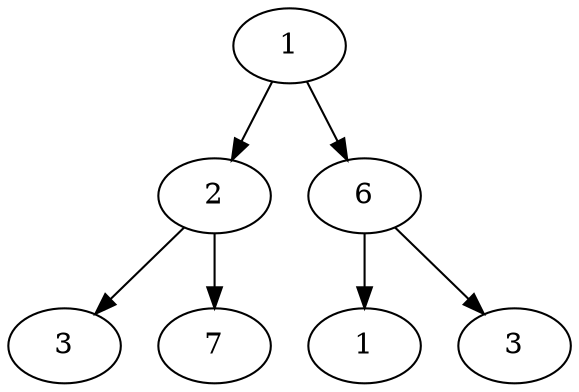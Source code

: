 digraph
{
    A [label="1"];
    B [label="2"];
    C [label="3"];
    D [label="7"];
    E [label="6"];
    F [label="1"];
    G [label="3"];
    A->B
    B->C
    B->D
    A->E
    E->F
    E->G
}
